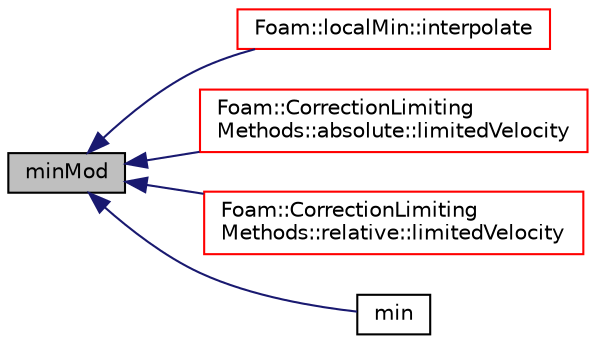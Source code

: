 digraph "minMod"
{
  bgcolor="transparent";
  edge [fontname="Helvetica",fontsize="10",labelfontname="Helvetica",labelfontsize="10"];
  node [fontname="Helvetica",fontsize="10",shape=record];
  rankdir="LR";
  Node1 [label="minMod",height=0.2,width=0.4,color="black", fillcolor="grey75", style="filled", fontcolor="black"];
  Node1 -> Node2 [dir="back",color="midnightblue",fontsize="10",style="solid",fontname="Helvetica"];
  Node2 [label="Foam::localMin::interpolate",height=0.2,width=0.4,color="red",URL="$a01411.html#aab9aba6ccea702183c1de2555858bf43",tooltip="Return the face-interpolate of the given cell field. "];
  Node1 -> Node3 [dir="back",color="midnightblue",fontsize="10",style="solid",fontname="Helvetica"];
  Node3 [label="Foam::CorrectionLimiting\lMethods::absolute::limitedVelocity",height=0.2,width=0.4,color="red",URL="$a00006.html#a02050118a8717df003ea2ec83ea9c7e8",tooltip="Return the limited velocity. "];
  Node1 -> Node4 [dir="back",color="midnightblue",fontsize="10",style="solid",fontname="Helvetica"];
  Node4 [label="Foam::CorrectionLimiting\lMethods::relative::limitedVelocity",height=0.2,width=0.4,color="red",URL="$a02210.html#a02050118a8717df003ea2ec83ea9c7e8",tooltip="Return the limited velocity. "];
  Node1 -> Node5 [dir="back",color="midnightblue",fontsize="10",style="solid",fontname="Helvetica"];
  Node5 [label="min",height=0.2,width=0.4,color="black",URL="$a10909.html#a620cad1bbb1243a938cc9d84f4f5c4cc"];
}
